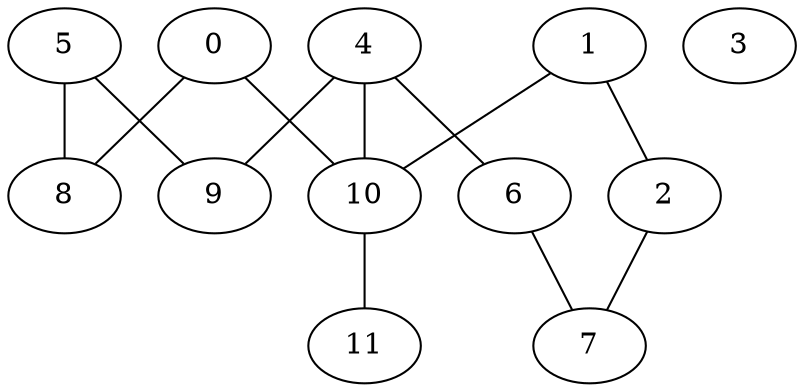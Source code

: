 graph "sampletest150-mod1_image20.bmp" {
	0	 [type=intersection,
		x=361,
		y=302];
	8	 [type=intersection,
		x=174,
		y=295];
	0 -- 8	 [angle0="302.60",
		angle1="284.60",
		frequency=2,
		type0=arc,
		type1=arc];
	10	 [type=intersection,
		x=382,
		y=338];
	0 -- 10	 [angle0="1.04",
		frequency=1,
		type0=line];
	1	 [type=corner,
		x=464,
		y=365];
	2	 [type=corner,
		x=467,
		y=438];
	1 -- 2	 [angle0="1.53",
		frequency=1,
		type0=line];
	1 -- 10	 [angle0=".32",
		frequency=1,
		type0=line];
	7	 [type=corner,
		x=79,
		y=432];
	2 -- 7	 [angle0=".02",
		frequency=1,
		type0=line];
	3	 [type=circle,
		x=259,
		y=195];
	4	 [type=intersection,
		x=159,
		y=352];
	6	 [type=corner,
		x=60,
		y=344];
	4 -- 6	 [angle0=".08",
		frequency=1,
		type0=line];
	9	 [type=corner,
		x=142,
		y=354];
	4 -- 9	 [angle0="-.12",
		frequency=1,
		type0=line];
	4 -- 10	 [angle0="-.06",
		frequency=1,
		type0=line];
	5	 [type=corner,
		x=157,
		y=314];
	5 -- 8	 [angle0="-.84",
		frequency=1,
		type0=line];
	5 -- 9	 [angle0="-1.21",
		frequency=1,
		type0=line];
	6 -- 7	 [angle0="1.36",
		frequency=1,
		type0=line];
	11	 [type=endpoint,
		x=388,
		y=342];
	10 -- 11	 [angle0=".59",
		frequency=1,
		type0=line];
}
